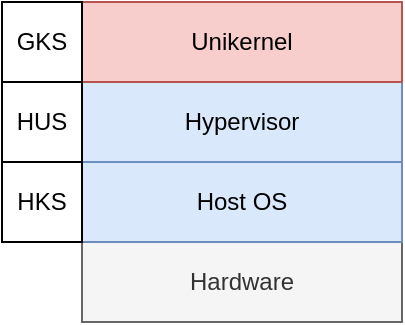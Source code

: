 <mxfile version="13.8.6"><diagram id="vfFkll4_znfUiC_O59FA" name="Page-1"><mxGraphModel dx="1422" dy="743" grid="1" gridSize="10" guides="1" tooltips="1" connect="1" arrows="1" fold="1" page="1" pageScale="1" pageWidth="850" pageHeight="1100" math="0" shadow="0"><root><mxCell id="0"/><mxCell id="1" parent="0"/><mxCell id="p3sUga53ZY2i2j3MXEkg-8" value="Hardware" style="rounded=0;whiteSpace=wrap;html=1;fillColor=#f5f5f5;strokeColor=#666666;fontColor=#333333;" parent="1" vertex="1"><mxGeometry x="360" y="200" width="160" height="40" as="geometry"/></mxCell><mxCell id="p3sUga53ZY2i2j3MXEkg-9" value="Host OS" style="rounded=0;whiteSpace=wrap;html=1;fillColor=#dae8fc;strokeColor=#6c8ebf;" parent="1" vertex="1"><mxGeometry x="360" y="160" width="160" height="40" as="geometry"/></mxCell><mxCell id="p3sUga53ZY2i2j3MXEkg-10" value="Hypervisor" style="rounded=0;whiteSpace=wrap;html=1;fillColor=#dae8fc;strokeColor=#6c8ebf;" parent="1" vertex="1"><mxGeometry x="360" y="120" width="160" height="40" as="geometry"/></mxCell><mxCell id="p3sUga53ZY2i2j3MXEkg-11" value="Unikernel" style="rounded=0;whiteSpace=wrap;html=1;fillColor=#f8cecc;strokeColor=#b85450;" parent="1" vertex="1"><mxGeometry x="360" y="80" width="160" height="40" as="geometry"/></mxCell><mxCell id="p3sUga53ZY2i2j3MXEkg-21" value="HKS" style="rounded=0;whiteSpace=wrap;html=1;fillColor=#FFFFFF;" parent="1" vertex="1"><mxGeometry x="320" y="160" width="40" height="40" as="geometry"/></mxCell><mxCell id="p3sUga53ZY2i2j3MXEkg-22" value="HUS" style="rounded=0;whiteSpace=wrap;html=1;fillColor=#FFFFFF;" parent="1" vertex="1"><mxGeometry x="320" y="120" width="40" height="40" as="geometry"/></mxCell><mxCell id="p3sUga53ZY2i2j3MXEkg-23" value="GKS" style="rounded=0;whiteSpace=wrap;html=1;fillColor=#FFFFFF;" parent="1" vertex="1"><mxGeometry x="320" y="80" width="40" height="40" as="geometry"/></mxCell></root></mxGraphModel></diagram></mxfile>